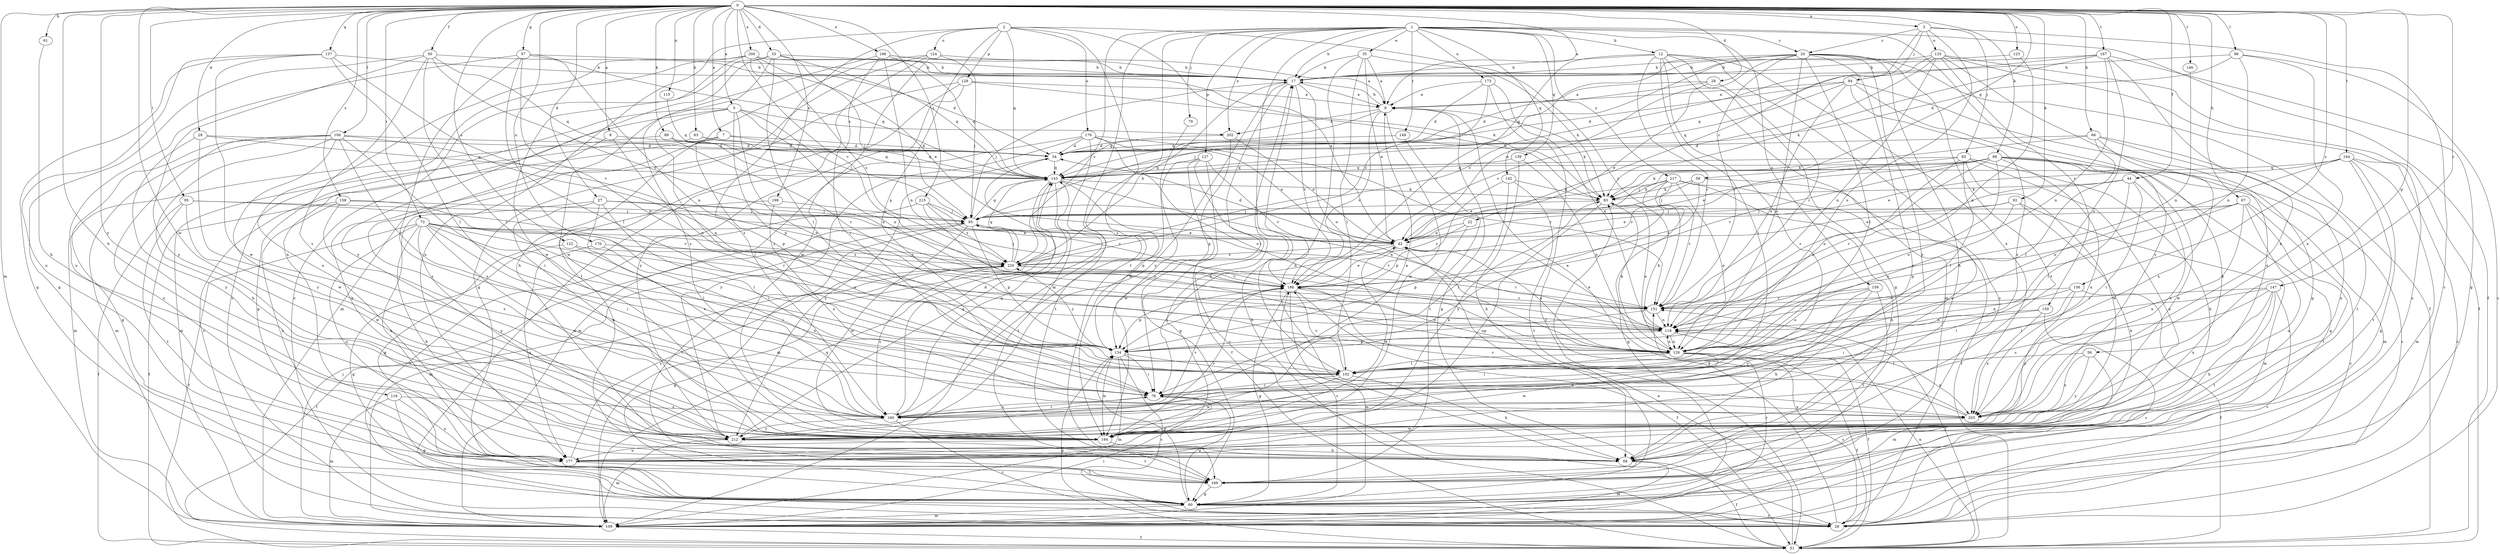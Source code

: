 strict digraph  {
0;
1;
2;
3;
5;
7;
8;
9;
12;
17;
20;
22;
26;
27;
28;
29;
33;
34;
35;
42;
44;
50;
51;
56;
57;
58;
60;
61;
63;
66;
67;
68;
73;
76;
79;
83;
84;
85;
88;
89;
92;
93;
95;
96;
100;
102;
109;
115;
116;
118;
122;
123;
124;
125;
126;
127;
129;
134;
137;
139;
142;
143;
146;
147;
149;
150;
151;
156;
158;
159;
160;
164;
167;
169;
170;
173;
176;
177;
186;
194;
196;
198;
200;
202;
203;
212;
215;
217;
220;
0 -> 3  [label=a];
0 -> 5  [label=a];
0 -> 7  [label=a];
0 -> 8  [label=a];
0 -> 9  [label=a];
0 -> 27  [label=d];
0 -> 28  [label=d];
0 -> 29  [label=d];
0 -> 33  [label=d];
0 -> 44  [label=f];
0 -> 50  [label=f];
0 -> 56  [label=g];
0 -> 57  [label=g];
0 -> 58  [label=g];
0 -> 61  [label=h];
0 -> 63  [label=h];
0 -> 66  [label=h];
0 -> 67  [label=h];
0 -> 68  [label=h];
0 -> 73  [label=i];
0 -> 88  [label=k];
0 -> 89  [label=k];
0 -> 92  [label=k];
0 -> 95  [label=l];
0 -> 96  [label=l];
0 -> 100  [label=l];
0 -> 109  [label=m];
0 -> 115  [label=n];
0 -> 122  [label=o];
0 -> 123  [label=o];
0 -> 137  [label=q];
0 -> 146  [label=r];
0 -> 147  [label=r];
0 -> 156  [label=s];
0 -> 158  [label=s];
0 -> 164  [label=t];
0 -> 167  [label=t];
0 -> 170  [label=u];
0 -> 186  [label=v];
0 -> 194  [label=w];
0 -> 196  [label=x];
0 -> 198  [label=x];
0 -> 200  [label=x];
0 -> 212  [label=y];
0 -> 215  [label=z];
1 -> 12  [label=b];
1 -> 17  [label=b];
1 -> 20  [label=c];
1 -> 35  [label=e];
1 -> 51  [label=f];
1 -> 79  [label=j];
1 -> 102  [label=l];
1 -> 109  [label=m];
1 -> 127  [label=p];
1 -> 139  [label=q];
1 -> 142  [label=q];
1 -> 149  [label=r];
1 -> 150  [label=r];
1 -> 159  [label=s];
1 -> 160  [label=s];
1 -> 173  [label=u];
1 -> 202  [label=x];
1 -> 217  [label=z];
1 -> 220  [label=z];
2 -> 42  [label=e];
2 -> 124  [label=o];
2 -> 129  [label=p];
2 -> 134  [label=p];
2 -> 143  [label=q];
2 -> 151  [label=r];
2 -> 160  [label=s];
2 -> 169  [label=t];
2 -> 176  [label=u];
2 -> 177  [label=u];
3 -> 20  [label=c];
3 -> 22  [label=c];
3 -> 26  [label=c];
3 -> 83  [label=j];
3 -> 84  [label=j];
3 -> 125  [label=o];
3 -> 126  [label=o];
5 -> 60  [label=g];
5 -> 76  [label=i];
5 -> 85  [label=j];
5 -> 116  [label=n];
5 -> 118  [label=n];
5 -> 126  [label=o];
5 -> 134  [label=p];
5 -> 202  [label=x];
7 -> 26  [label=c];
7 -> 34  [label=d];
7 -> 68  [label=h];
7 -> 134  [label=p];
7 -> 143  [label=q];
8 -> 34  [label=d];
8 -> 118  [label=n];
8 -> 160  [label=s];
9 -> 17  [label=b];
9 -> 60  [label=g];
9 -> 93  [label=k];
9 -> 143  [label=q];
9 -> 186  [label=v];
9 -> 194  [label=w];
9 -> 202  [label=x];
12 -> 17  [label=b];
12 -> 26  [label=c];
12 -> 60  [label=g];
12 -> 76  [label=i];
12 -> 109  [label=m];
12 -> 151  [label=r];
12 -> 160  [label=s];
12 -> 186  [label=v];
12 -> 203  [label=x];
17 -> 9  [label=a];
17 -> 76  [label=i];
17 -> 85  [label=j];
17 -> 126  [label=o];
17 -> 186  [label=v];
17 -> 212  [label=y];
20 -> 17  [label=b];
20 -> 42  [label=e];
20 -> 51  [label=f];
20 -> 68  [label=h];
20 -> 102  [label=l];
20 -> 126  [label=o];
20 -> 143  [label=q];
20 -> 151  [label=r];
20 -> 169  [label=t];
20 -> 177  [label=u];
20 -> 212  [label=y];
20 -> 220  [label=z];
22 -> 42  [label=e];
22 -> 134  [label=p];
22 -> 220  [label=z];
26 -> 93  [label=k];
27 -> 42  [label=e];
27 -> 76  [label=i];
27 -> 85  [label=j];
27 -> 160  [label=s];
27 -> 177  [label=u];
27 -> 194  [label=w];
28 -> 9  [label=a];
28 -> 34  [label=d];
28 -> 42  [label=e];
28 -> 151  [label=r];
29 -> 34  [label=d];
29 -> 143  [label=q];
29 -> 194  [label=w];
29 -> 212  [label=y];
33 -> 17  [label=b];
33 -> 26  [label=c];
33 -> 85  [label=j];
33 -> 102  [label=l];
33 -> 143  [label=q];
33 -> 160  [label=s];
33 -> 212  [label=y];
34 -> 143  [label=q];
34 -> 212  [label=y];
35 -> 9  [label=a];
35 -> 17  [label=b];
35 -> 42  [label=e];
35 -> 68  [label=h];
35 -> 93  [label=k];
35 -> 102  [label=l];
42 -> 34  [label=d];
42 -> 76  [label=i];
42 -> 194  [label=w];
42 -> 220  [label=z];
44 -> 76  [label=i];
44 -> 93  [label=k];
44 -> 102  [label=l];
44 -> 151  [label=r];
44 -> 203  [label=x];
50 -> 17  [label=b];
50 -> 60  [label=g];
50 -> 102  [label=l];
50 -> 143  [label=q];
50 -> 160  [label=s];
50 -> 212  [label=y];
50 -> 220  [label=z];
51 -> 17  [label=b];
51 -> 42  [label=e];
51 -> 118  [label=n];
51 -> 134  [label=p];
51 -> 151  [label=r];
56 -> 102  [label=l];
56 -> 109  [label=m];
56 -> 203  [label=x];
56 -> 212  [label=y];
57 -> 17  [label=b];
57 -> 76  [label=i];
57 -> 102  [label=l];
57 -> 118  [label=n];
57 -> 134  [label=p];
57 -> 143  [label=q];
57 -> 177  [label=u];
58 -> 85  [label=j];
58 -> 93  [label=k];
58 -> 160  [label=s];
58 -> 186  [label=v];
60 -> 26  [label=c];
60 -> 109  [label=m];
60 -> 134  [label=p];
60 -> 186  [label=v];
61 -> 68  [label=h];
63 -> 34  [label=d];
63 -> 109  [label=m];
63 -> 143  [label=q];
66 -> 34  [label=d];
66 -> 93  [label=k];
66 -> 102  [label=l];
66 -> 169  [label=t];
66 -> 177  [label=u];
66 -> 203  [label=x];
67 -> 26  [label=c];
67 -> 42  [label=e];
67 -> 85  [label=j];
67 -> 134  [label=p];
67 -> 169  [label=t];
67 -> 177  [label=u];
67 -> 203  [label=x];
68 -> 51  [label=f];
68 -> 109  [label=m];
73 -> 42  [label=e];
73 -> 51  [label=f];
73 -> 68  [label=h];
73 -> 76  [label=i];
73 -> 102  [label=l];
73 -> 126  [label=o];
73 -> 151  [label=r];
73 -> 177  [label=u];
73 -> 194  [label=w];
73 -> 212  [label=y];
73 -> 220  [label=z];
76 -> 60  [label=g];
76 -> 160  [label=s];
76 -> 203  [label=x];
79 -> 194  [label=w];
83 -> 68  [label=h];
83 -> 102  [label=l];
83 -> 126  [label=o];
83 -> 143  [label=q];
83 -> 177  [label=u];
83 -> 186  [label=v];
83 -> 194  [label=w];
84 -> 9  [label=a];
84 -> 34  [label=d];
84 -> 60  [label=g];
84 -> 68  [label=h];
84 -> 118  [label=n];
84 -> 143  [label=q];
84 -> 160  [label=s];
85 -> 42  [label=e];
85 -> 109  [label=m];
85 -> 134  [label=p];
85 -> 143  [label=q];
85 -> 151  [label=r];
85 -> 169  [label=t];
85 -> 194  [label=w];
88 -> 26  [label=c];
88 -> 42  [label=e];
88 -> 60  [label=g];
88 -> 85  [label=j];
88 -> 93  [label=k];
88 -> 109  [label=m];
88 -> 118  [label=n];
88 -> 126  [label=o];
88 -> 143  [label=q];
88 -> 186  [label=v];
88 -> 194  [label=w];
88 -> 203  [label=x];
89 -> 34  [label=d];
89 -> 109  [label=m];
89 -> 151  [label=r];
92 -> 42  [label=e];
92 -> 68  [label=h];
92 -> 85  [label=j];
92 -> 109  [label=m];
92 -> 126  [label=o];
93 -> 85  [label=j];
93 -> 126  [label=o];
93 -> 177  [label=u];
95 -> 51  [label=f];
95 -> 85  [label=j];
95 -> 169  [label=t];
95 -> 186  [label=v];
95 -> 194  [label=w];
96 -> 17  [label=b];
96 -> 26  [label=c];
96 -> 34  [label=d];
96 -> 118  [label=n];
96 -> 203  [label=x];
100 -> 34  [label=d];
100 -> 60  [label=g];
100 -> 68  [label=h];
100 -> 76  [label=i];
100 -> 109  [label=m];
100 -> 118  [label=n];
100 -> 160  [label=s];
100 -> 177  [label=u];
100 -> 212  [label=y];
102 -> 68  [label=h];
102 -> 76  [label=i];
102 -> 186  [label=v];
102 -> 194  [label=w];
109 -> 51  [label=f];
109 -> 76  [label=i];
109 -> 85  [label=j];
109 -> 143  [label=q];
109 -> 151  [label=r];
115 -> 143  [label=q];
116 -> 60  [label=g];
116 -> 109  [label=m];
116 -> 160  [label=s];
116 -> 177  [label=u];
118 -> 42  [label=e];
118 -> 51  [label=f];
118 -> 93  [label=k];
118 -> 126  [label=o];
118 -> 134  [label=p];
122 -> 60  [label=g];
122 -> 76  [label=i];
122 -> 220  [label=z];
123 -> 17  [label=b];
123 -> 118  [label=n];
124 -> 17  [label=b];
124 -> 60  [label=g];
124 -> 68  [label=h];
124 -> 85  [label=j];
124 -> 169  [label=t];
124 -> 194  [label=w];
125 -> 17  [label=b];
125 -> 26  [label=c];
125 -> 51  [label=f];
125 -> 118  [label=n];
125 -> 177  [label=u];
125 -> 186  [label=v];
125 -> 212  [label=y];
125 -> 220  [label=z];
126 -> 26  [label=c];
126 -> 42  [label=e];
126 -> 51  [label=f];
126 -> 76  [label=i];
126 -> 93  [label=k];
126 -> 102  [label=l];
126 -> 118  [label=n];
126 -> 194  [label=w];
126 -> 203  [label=x];
127 -> 26  [label=c];
127 -> 51  [label=f];
127 -> 60  [label=g];
127 -> 143  [label=q];
127 -> 186  [label=v];
127 -> 194  [label=w];
129 -> 9  [label=a];
129 -> 26  [label=c];
129 -> 93  [label=k];
129 -> 109  [label=m];
129 -> 212  [label=y];
134 -> 26  [label=c];
134 -> 76  [label=i];
134 -> 109  [label=m];
134 -> 194  [label=w];
134 -> 203  [label=x];
134 -> 220  [label=z];
137 -> 17  [label=b];
137 -> 60  [label=g];
137 -> 102  [label=l];
137 -> 177  [label=u];
137 -> 186  [label=v];
137 -> 194  [label=w];
139 -> 68  [label=h];
139 -> 126  [label=o];
139 -> 143  [label=q];
142 -> 76  [label=i];
142 -> 93  [label=k];
142 -> 134  [label=p];
142 -> 169  [label=t];
143 -> 93  [label=k];
143 -> 109  [label=m];
143 -> 118  [label=n];
143 -> 134  [label=p];
143 -> 169  [label=t];
146 -> 118  [label=n];
147 -> 26  [label=c];
147 -> 68  [label=h];
147 -> 102  [label=l];
147 -> 151  [label=r];
147 -> 160  [label=s];
147 -> 169  [label=t];
147 -> 203  [label=x];
149 -> 34  [label=d];
149 -> 169  [label=t];
150 -> 26  [label=c];
150 -> 76  [label=i];
150 -> 118  [label=n];
150 -> 203  [label=x];
151 -> 118  [label=n];
151 -> 134  [label=p];
156 -> 51  [label=f];
156 -> 102  [label=l];
156 -> 118  [label=n];
156 -> 151  [label=r];
156 -> 212  [label=y];
158 -> 51  [label=f];
158 -> 85  [label=j];
158 -> 102  [label=l];
158 -> 160  [label=s];
158 -> 177  [label=u];
159 -> 68  [label=h];
159 -> 126  [label=o];
159 -> 151  [label=r];
159 -> 169  [label=t];
159 -> 212  [label=y];
160 -> 9  [label=a];
160 -> 26  [label=c];
160 -> 34  [label=d];
160 -> 76  [label=i];
160 -> 143  [label=q];
160 -> 186  [label=v];
160 -> 212  [label=y];
164 -> 26  [label=c];
164 -> 42  [label=e];
164 -> 60  [label=g];
164 -> 109  [label=m];
164 -> 126  [label=o];
164 -> 143  [label=q];
164 -> 169  [label=t];
167 -> 17  [label=b];
167 -> 60  [label=g];
167 -> 93  [label=k];
167 -> 118  [label=n];
167 -> 126  [label=o];
167 -> 143  [label=q];
167 -> 203  [label=x];
169 -> 60  [label=g];
170 -> 177  [label=u];
170 -> 203  [label=x];
170 -> 220  [label=z];
173 -> 9  [label=a];
173 -> 34  [label=d];
173 -> 51  [label=f];
173 -> 85  [label=j];
173 -> 118  [label=n];
176 -> 34  [label=d];
176 -> 42  [label=e];
176 -> 109  [label=m];
176 -> 126  [label=o];
176 -> 151  [label=r];
176 -> 169  [label=t];
176 -> 212  [label=y];
177 -> 17  [label=b];
177 -> 169  [label=t];
177 -> 220  [label=z];
186 -> 42  [label=e];
186 -> 51  [label=f];
186 -> 60  [label=g];
186 -> 109  [label=m];
186 -> 126  [label=o];
186 -> 134  [label=p];
186 -> 151  [label=r];
194 -> 68  [label=h];
194 -> 93  [label=k];
194 -> 177  [label=u];
194 -> 186  [label=v];
196 -> 9  [label=a];
196 -> 17  [label=b];
196 -> 76  [label=i];
196 -> 118  [label=n];
196 -> 143  [label=q];
196 -> 194  [label=w];
198 -> 60  [label=g];
198 -> 85  [label=j];
198 -> 203  [label=x];
200 -> 17  [label=b];
200 -> 26  [label=c];
200 -> 34  [label=d];
200 -> 42  [label=e];
200 -> 93  [label=k];
200 -> 177  [label=u];
200 -> 194  [label=w];
200 -> 220  [label=z];
202 -> 34  [label=d];
202 -> 42  [label=e];
202 -> 134  [label=p];
203 -> 9  [label=a];
203 -> 186  [label=v];
203 -> 194  [label=w];
212 -> 109  [label=m];
212 -> 143  [label=q];
212 -> 169  [label=t];
215 -> 26  [label=c];
215 -> 85  [label=j];
215 -> 126  [label=o];
215 -> 186  [label=v];
215 -> 220  [label=z];
217 -> 42  [label=e];
217 -> 51  [label=f];
217 -> 60  [label=g];
217 -> 68  [label=h];
217 -> 93  [label=k];
217 -> 126  [label=o];
217 -> 151  [label=r];
217 -> 212  [label=y];
220 -> 17  [label=b];
220 -> 51  [label=f];
220 -> 60  [label=g];
220 -> 85  [label=j];
220 -> 143  [label=q];
220 -> 151  [label=r];
220 -> 160  [label=s];
220 -> 186  [label=v];
}

